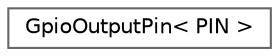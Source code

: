 digraph "Graphical Class Hierarchy"
{
 // LATEX_PDF_SIZE
  bgcolor="transparent";
  edge [fontname=Helvetica,fontsize=10,labelfontname=Helvetica,labelfontsize=10];
  node [fontname=Helvetica,fontsize=10,shape=box,height=0.2,width=0.4];
  rankdir="LR";
  Node0 [label="GpioOutputPin\< PIN \>",height=0.2,width=0.4,color="grey40", fillcolor="white", style="filled",URL="$classGpioOutputPin.html",tooltip=" "];
}

